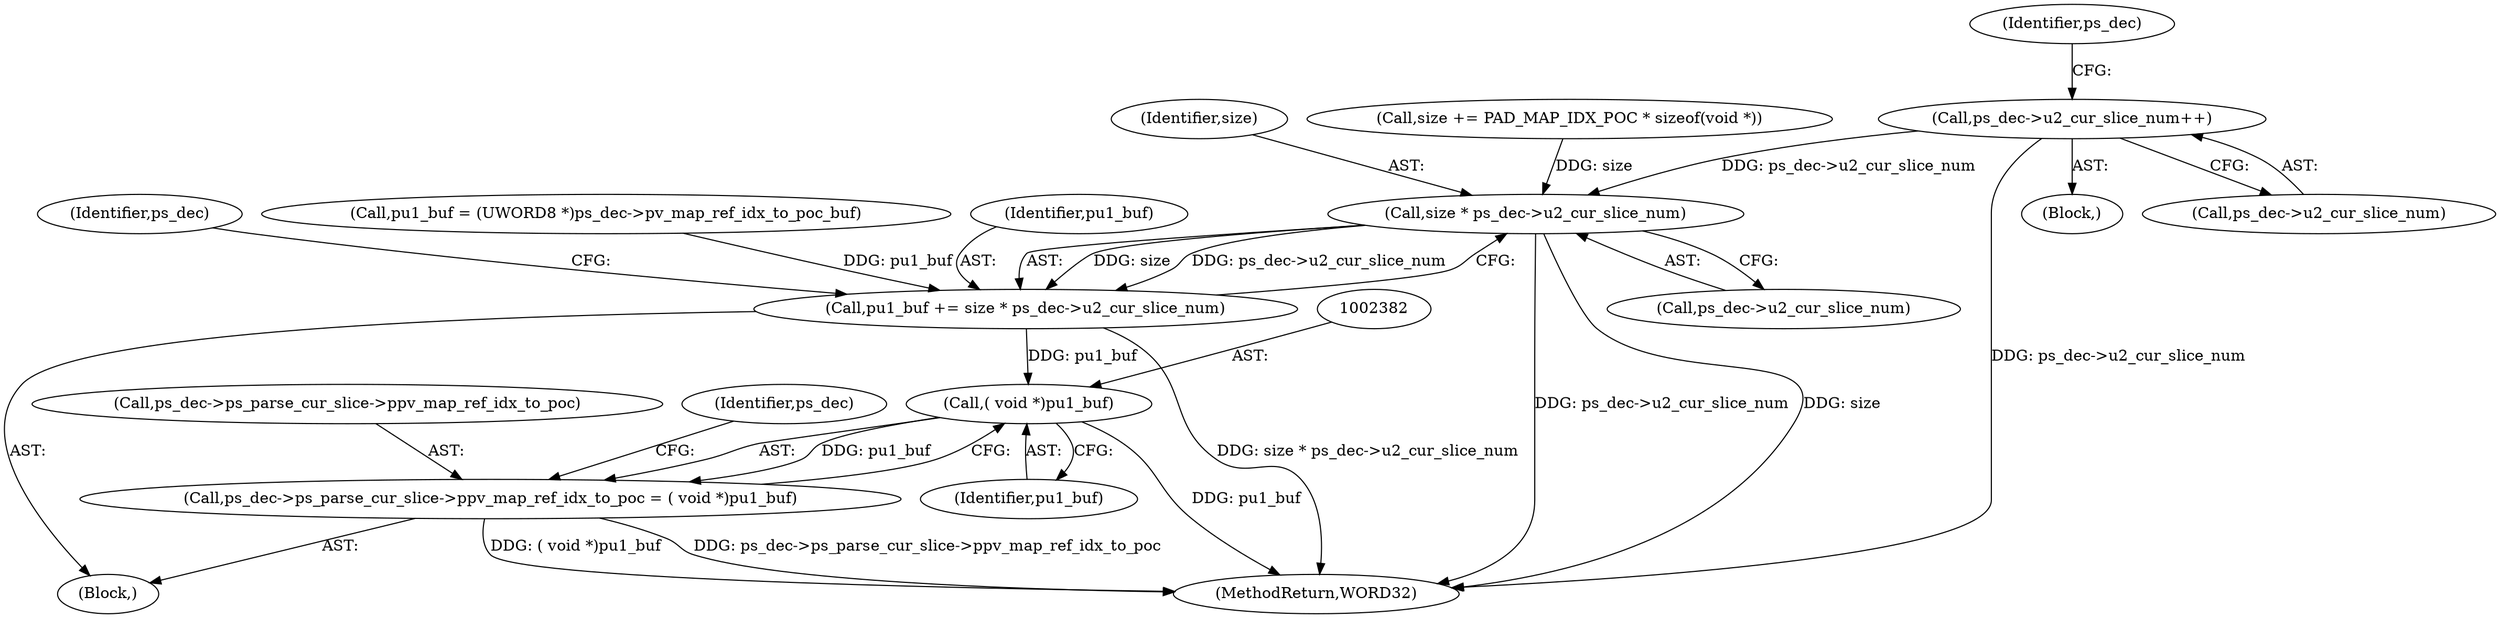 digraph "0_Android_6c327afb263837bc90760c55c6605b26161a4eb9_0@pointer" {
"1001241" [label="(Call,ps_dec->u2_cur_slice_num++)"];
"1002370" [label="(Call,size * ps_dec->u2_cur_slice_num)"];
"1002368" [label="(Call,pu1_buf += size * ps_dec->u2_cur_slice_num)"];
"1002381" [label="(Call,( void *)pu1_buf)"];
"1002375" [label="(Call,ps_dec->ps_parse_cur_slice->ppv_map_ref_idx_to_poc = ( void *)pu1_buf)"];
"1002386" [label="(Identifier,ps_dec)"];
"1002378" [label="(Identifier,ps_dec)"];
"1001236" [label="(Block,)"];
"1001242" [label="(Call,ps_dec->u2_cur_slice_num)"];
"1001241" [label="(Call,ps_dec->u2_cur_slice_num++)"];
"1002368" [label="(Call,pu1_buf += size * ps_dec->u2_cur_slice_num)"];
"1002376" [label="(Call,ps_dec->ps_parse_cur_slice->ppv_map_ref_idx_to_poc)"];
"1002355" [label="(Call,size += PAD_MAP_IDX_POC * sizeof(void *))"];
"1002381" [label="(Call,( void *)pu1_buf)"];
"1002383" [label="(Identifier,pu1_buf)"];
"1002361" [label="(Call,pu1_buf = (UWORD8 *)ps_dec->pv_map_ref_idx_to_poc_buf)"];
"1001249" [label="(Identifier,ps_dec)"];
"1002314" [label="(Block,)"];
"1002370" [label="(Call,size * ps_dec->u2_cur_slice_num)"];
"1002372" [label="(Call,ps_dec->u2_cur_slice_num)"];
"1002371" [label="(Identifier,size)"];
"1002369" [label="(Identifier,pu1_buf)"];
"1002375" [label="(Call,ps_dec->ps_parse_cur_slice->ppv_map_ref_idx_to_poc = ( void *)pu1_buf)"];
"1002606" [label="(MethodReturn,WORD32)"];
"1001241" -> "1001236"  [label="AST: "];
"1001241" -> "1001242"  [label="CFG: "];
"1001242" -> "1001241"  [label="AST: "];
"1001249" -> "1001241"  [label="CFG: "];
"1001241" -> "1002606"  [label="DDG: ps_dec->u2_cur_slice_num"];
"1001241" -> "1002370"  [label="DDG: ps_dec->u2_cur_slice_num"];
"1002370" -> "1002368"  [label="AST: "];
"1002370" -> "1002372"  [label="CFG: "];
"1002371" -> "1002370"  [label="AST: "];
"1002372" -> "1002370"  [label="AST: "];
"1002368" -> "1002370"  [label="CFG: "];
"1002370" -> "1002606"  [label="DDG: ps_dec->u2_cur_slice_num"];
"1002370" -> "1002606"  [label="DDG: size"];
"1002370" -> "1002368"  [label="DDG: size"];
"1002370" -> "1002368"  [label="DDG: ps_dec->u2_cur_slice_num"];
"1002355" -> "1002370"  [label="DDG: size"];
"1002368" -> "1002314"  [label="AST: "];
"1002369" -> "1002368"  [label="AST: "];
"1002378" -> "1002368"  [label="CFG: "];
"1002368" -> "1002606"  [label="DDG: size * ps_dec->u2_cur_slice_num"];
"1002361" -> "1002368"  [label="DDG: pu1_buf"];
"1002368" -> "1002381"  [label="DDG: pu1_buf"];
"1002381" -> "1002375"  [label="AST: "];
"1002381" -> "1002383"  [label="CFG: "];
"1002382" -> "1002381"  [label="AST: "];
"1002383" -> "1002381"  [label="AST: "];
"1002375" -> "1002381"  [label="CFG: "];
"1002381" -> "1002606"  [label="DDG: pu1_buf"];
"1002381" -> "1002375"  [label="DDG: pu1_buf"];
"1002375" -> "1002314"  [label="AST: "];
"1002376" -> "1002375"  [label="AST: "];
"1002386" -> "1002375"  [label="CFG: "];
"1002375" -> "1002606"  [label="DDG: ps_dec->ps_parse_cur_slice->ppv_map_ref_idx_to_poc"];
"1002375" -> "1002606"  [label="DDG: ( void *)pu1_buf"];
}
